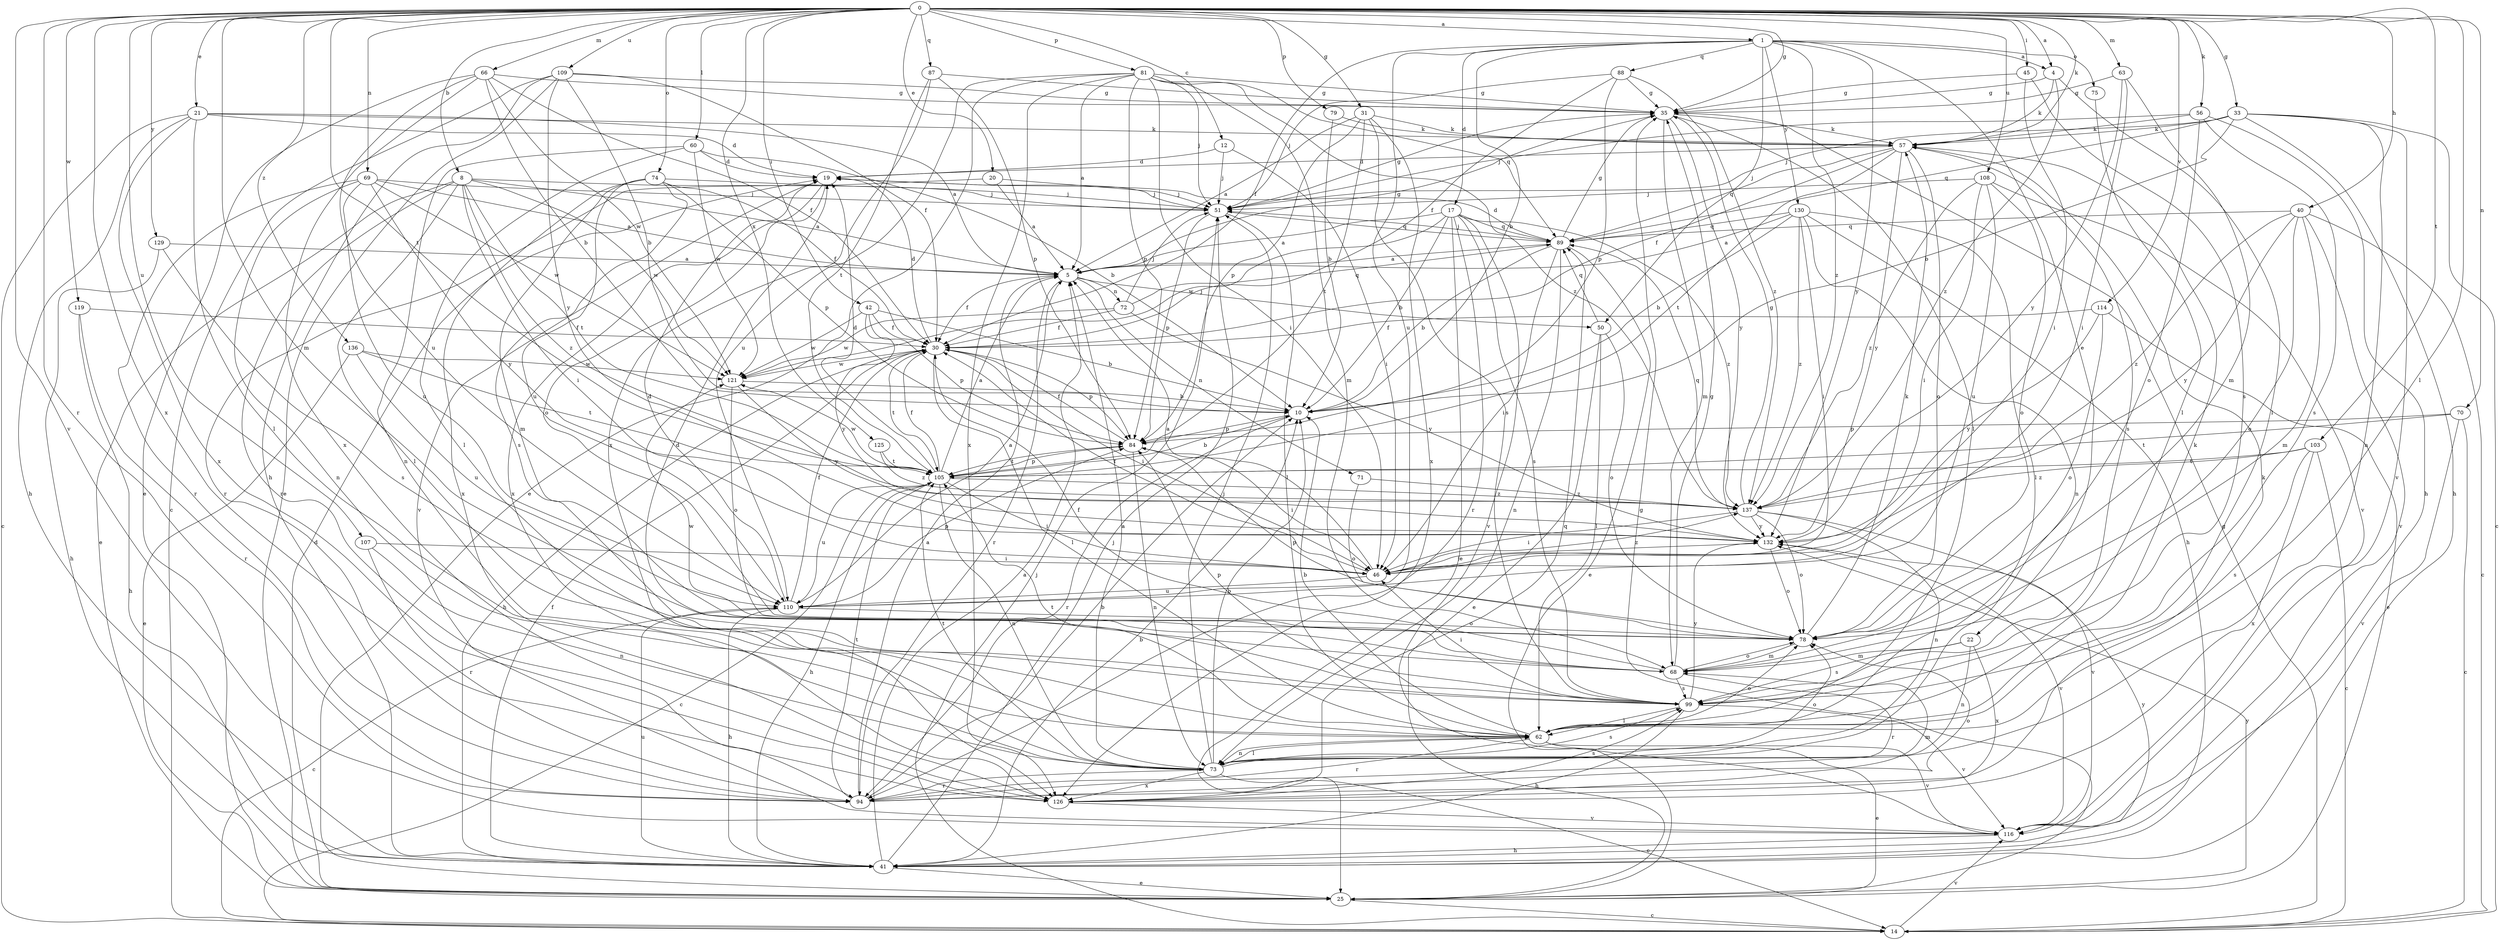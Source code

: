 strict digraph  {
0;
1;
4;
5;
8;
10;
12;
14;
17;
19;
20;
21;
22;
25;
30;
31;
33;
35;
40;
41;
42;
45;
46;
50;
51;
56;
57;
60;
62;
63;
66;
68;
69;
70;
71;
72;
73;
74;
75;
78;
79;
81;
84;
87;
88;
89;
94;
99;
103;
105;
107;
108;
109;
110;
114;
116;
119;
121;
125;
126;
129;
130;
132;
136;
137;
0 -> 1  [label=a];
0 -> 4  [label=a];
0 -> 8  [label=b];
0 -> 12  [label=c];
0 -> 20  [label=e];
0 -> 21  [label=e];
0 -> 31  [label=g];
0 -> 33  [label=g];
0 -> 35  [label=g];
0 -> 40  [label=h];
0 -> 42  [label=i];
0 -> 45  [label=i];
0 -> 56  [label=k];
0 -> 57  [label=k];
0 -> 60  [label=l];
0 -> 62  [label=l];
0 -> 63  [label=m];
0 -> 66  [label=m];
0 -> 68  [label=m];
0 -> 69  [label=n];
0 -> 70  [label=n];
0 -> 74  [label=o];
0 -> 79  [label=p];
0 -> 81  [label=p];
0 -> 87  [label=q];
0 -> 94  [label=r];
0 -> 103  [label=t];
0 -> 105  [label=t];
0 -> 107  [label=u];
0 -> 108  [label=u];
0 -> 109  [label=u];
0 -> 114  [label=v];
0 -> 116  [label=v];
0 -> 119  [label=w];
0 -> 125  [label=x];
0 -> 126  [label=x];
0 -> 129  [label=y];
0 -> 136  [label=z];
1 -> 4  [label=a];
1 -> 10  [label=b];
1 -> 17  [label=d];
1 -> 22  [label=e];
1 -> 30  [label=f];
1 -> 50  [label=j];
1 -> 75  [label=o];
1 -> 88  [label=q];
1 -> 110  [label=u];
1 -> 130  [label=y];
1 -> 132  [label=y];
1 -> 137  [label=z];
4 -> 35  [label=g];
4 -> 57  [label=k];
4 -> 62  [label=l];
4 -> 137  [label=z];
5 -> 30  [label=f];
5 -> 35  [label=g];
5 -> 50  [label=j];
5 -> 71  [label=n];
5 -> 72  [label=n];
5 -> 94  [label=r];
8 -> 5  [label=a];
8 -> 25  [label=e];
8 -> 46  [label=i];
8 -> 51  [label=j];
8 -> 62  [label=l];
8 -> 94  [label=r];
8 -> 105  [label=t];
8 -> 121  [label=w];
8 -> 137  [label=z];
10 -> 84  [label=p];
10 -> 94  [label=r];
12 -> 19  [label=d];
12 -> 46  [label=i];
12 -> 51  [label=j];
14 -> 35  [label=g];
14 -> 51  [label=j];
14 -> 116  [label=v];
17 -> 5  [label=a];
17 -> 10  [label=b];
17 -> 25  [label=e];
17 -> 89  [label=q];
17 -> 94  [label=r];
17 -> 99  [label=s];
17 -> 116  [label=v];
17 -> 121  [label=w];
17 -> 137  [label=z];
19 -> 51  [label=j];
19 -> 78  [label=o];
19 -> 116  [label=v];
19 -> 126  [label=x];
20 -> 5  [label=a];
20 -> 51  [label=j];
20 -> 94  [label=r];
21 -> 5  [label=a];
21 -> 14  [label=c];
21 -> 19  [label=d];
21 -> 41  [label=h];
21 -> 57  [label=k];
21 -> 62  [label=l];
21 -> 126  [label=x];
22 -> 68  [label=m];
22 -> 73  [label=n];
22 -> 99  [label=s];
22 -> 126  [label=x];
25 -> 14  [label=c];
25 -> 19  [label=d];
25 -> 35  [label=g];
25 -> 132  [label=y];
30 -> 19  [label=d];
30 -> 41  [label=h];
30 -> 46  [label=i];
30 -> 62  [label=l];
30 -> 84  [label=p];
30 -> 105  [label=t];
30 -> 121  [label=w];
31 -> 5  [label=a];
31 -> 57  [label=k];
31 -> 84  [label=p];
31 -> 99  [label=s];
31 -> 105  [label=t];
31 -> 126  [label=x];
33 -> 10  [label=b];
33 -> 14  [label=c];
33 -> 41  [label=h];
33 -> 51  [label=j];
33 -> 57  [label=k];
33 -> 73  [label=n];
33 -> 89  [label=q];
33 -> 116  [label=v];
35 -> 57  [label=k];
35 -> 62  [label=l];
35 -> 68  [label=m];
35 -> 132  [label=y];
40 -> 14  [label=c];
40 -> 68  [label=m];
40 -> 78  [label=o];
40 -> 89  [label=q];
40 -> 116  [label=v];
40 -> 132  [label=y];
40 -> 137  [label=z];
41 -> 5  [label=a];
41 -> 10  [label=b];
41 -> 25  [label=e];
41 -> 30  [label=f];
41 -> 51  [label=j];
41 -> 110  [label=u];
41 -> 132  [label=y];
42 -> 10  [label=b];
42 -> 30  [label=f];
42 -> 84  [label=p];
42 -> 121  [label=w];
42 -> 132  [label=y];
45 -> 35  [label=g];
45 -> 46  [label=i];
45 -> 99  [label=s];
46 -> 5  [label=a];
46 -> 30  [label=f];
46 -> 110  [label=u];
46 -> 137  [label=z];
50 -> 25  [label=e];
50 -> 62  [label=l];
50 -> 78  [label=o];
50 -> 89  [label=q];
51 -> 35  [label=g];
51 -> 62  [label=l];
51 -> 84  [label=p];
51 -> 89  [label=q];
56 -> 41  [label=h];
56 -> 51  [label=j];
56 -> 57  [label=k];
56 -> 78  [label=o];
56 -> 99  [label=s];
57 -> 19  [label=d];
57 -> 30  [label=f];
57 -> 78  [label=o];
57 -> 89  [label=q];
57 -> 99  [label=s];
57 -> 105  [label=t];
57 -> 132  [label=y];
60 -> 10  [label=b];
60 -> 19  [label=d];
60 -> 62  [label=l];
60 -> 73  [label=n];
60 -> 121  [label=w];
62 -> 10  [label=b];
62 -> 25  [label=e];
62 -> 57  [label=k];
62 -> 73  [label=n];
62 -> 78  [label=o];
62 -> 94  [label=r];
62 -> 105  [label=t];
62 -> 116  [label=v];
63 -> 35  [label=g];
63 -> 46  [label=i];
63 -> 68  [label=m];
63 -> 132  [label=y];
66 -> 10  [label=b];
66 -> 25  [label=e];
66 -> 30  [label=f];
66 -> 35  [label=g];
66 -> 110  [label=u];
66 -> 121  [label=w];
66 -> 126  [label=x];
68 -> 30  [label=f];
68 -> 35  [label=g];
68 -> 78  [label=o];
68 -> 94  [label=r];
68 -> 99  [label=s];
68 -> 121  [label=w];
69 -> 5  [label=a];
69 -> 51  [label=j];
69 -> 73  [label=n];
69 -> 94  [label=r];
69 -> 110  [label=u];
69 -> 121  [label=w];
69 -> 132  [label=y];
70 -> 14  [label=c];
70 -> 84  [label=p];
70 -> 105  [label=t];
70 -> 116  [label=v];
71 -> 78  [label=o];
71 -> 137  [label=z];
72 -> 30  [label=f];
72 -> 51  [label=j];
72 -> 89  [label=q];
72 -> 121  [label=w];
72 -> 132  [label=y];
73 -> 5  [label=a];
73 -> 10  [label=b];
73 -> 14  [label=c];
73 -> 51  [label=j];
73 -> 62  [label=l];
73 -> 78  [label=o];
73 -> 94  [label=r];
73 -> 99  [label=s];
73 -> 105  [label=t];
73 -> 126  [label=x];
74 -> 30  [label=f];
74 -> 51  [label=j];
74 -> 68  [label=m];
74 -> 84  [label=p];
74 -> 99  [label=s];
74 -> 110  [label=u];
74 -> 126  [label=x];
75 -> 62  [label=l];
78 -> 57  [label=k];
78 -> 68  [label=m];
78 -> 84  [label=p];
79 -> 10  [label=b];
79 -> 57  [label=k];
81 -> 5  [label=a];
81 -> 25  [label=e];
81 -> 35  [label=g];
81 -> 46  [label=i];
81 -> 51  [label=j];
81 -> 68  [label=m];
81 -> 84  [label=p];
81 -> 89  [label=q];
81 -> 110  [label=u];
81 -> 126  [label=x];
81 -> 137  [label=z];
84 -> 30  [label=f];
84 -> 46  [label=i];
84 -> 73  [label=n];
84 -> 105  [label=t];
87 -> 35  [label=g];
87 -> 84  [label=p];
87 -> 105  [label=t];
87 -> 126  [label=x];
88 -> 30  [label=f];
88 -> 35  [label=g];
88 -> 51  [label=j];
88 -> 84  [label=p];
88 -> 137  [label=z];
89 -> 5  [label=a];
89 -> 10  [label=b];
89 -> 19  [label=d];
89 -> 25  [label=e];
89 -> 35  [label=g];
89 -> 46  [label=i];
89 -> 51  [label=j];
89 -> 73  [label=n];
94 -> 5  [label=a];
94 -> 10  [label=b];
94 -> 57  [label=k];
94 -> 78  [label=o];
94 -> 105  [label=t];
99 -> 19  [label=d];
99 -> 41  [label=h];
99 -> 46  [label=i];
99 -> 62  [label=l];
99 -> 84  [label=p];
99 -> 116  [label=v];
99 -> 132  [label=y];
103 -> 14  [label=c];
103 -> 99  [label=s];
103 -> 105  [label=t];
103 -> 126  [label=x];
103 -> 137  [label=z];
105 -> 5  [label=a];
105 -> 10  [label=b];
105 -> 14  [label=c];
105 -> 19  [label=d];
105 -> 30  [label=f];
105 -> 41  [label=h];
105 -> 46  [label=i];
105 -> 73  [label=n];
105 -> 84  [label=p];
105 -> 110  [label=u];
105 -> 121  [label=w];
105 -> 137  [label=z];
107 -> 46  [label=i];
107 -> 73  [label=n];
107 -> 94  [label=r];
108 -> 46  [label=i];
108 -> 51  [label=j];
108 -> 78  [label=o];
108 -> 110  [label=u];
108 -> 116  [label=v];
108 -> 137  [label=z];
109 -> 10  [label=b];
109 -> 14  [label=c];
109 -> 25  [label=e];
109 -> 30  [label=f];
109 -> 35  [label=g];
109 -> 41  [label=h];
109 -> 132  [label=y];
110 -> 5  [label=a];
110 -> 14  [label=c];
110 -> 19  [label=d];
110 -> 30  [label=f];
110 -> 41  [label=h];
110 -> 78  [label=o];
110 -> 84  [label=p];
114 -> 25  [label=e];
114 -> 30  [label=f];
114 -> 78  [label=o];
114 -> 132  [label=y];
116 -> 41  [label=h];
119 -> 30  [label=f];
119 -> 41  [label=h];
119 -> 94  [label=r];
121 -> 10  [label=b];
121 -> 78  [label=o];
121 -> 132  [label=y];
125 -> 105  [label=t];
125 -> 137  [label=z];
126 -> 68  [label=m];
126 -> 89  [label=q];
126 -> 99  [label=s];
126 -> 116  [label=v];
129 -> 5  [label=a];
129 -> 41  [label=h];
129 -> 99  [label=s];
130 -> 5  [label=a];
130 -> 10  [label=b];
130 -> 41  [label=h];
130 -> 46  [label=i];
130 -> 62  [label=l];
130 -> 73  [label=n];
130 -> 89  [label=q];
130 -> 137  [label=z];
132 -> 46  [label=i];
132 -> 78  [label=o];
132 -> 116  [label=v];
136 -> 25  [label=e];
136 -> 105  [label=t];
136 -> 110  [label=u];
136 -> 121  [label=w];
137 -> 35  [label=g];
137 -> 46  [label=i];
137 -> 73  [label=n];
137 -> 78  [label=o];
137 -> 89  [label=q];
137 -> 116  [label=v];
137 -> 132  [label=y];
}
